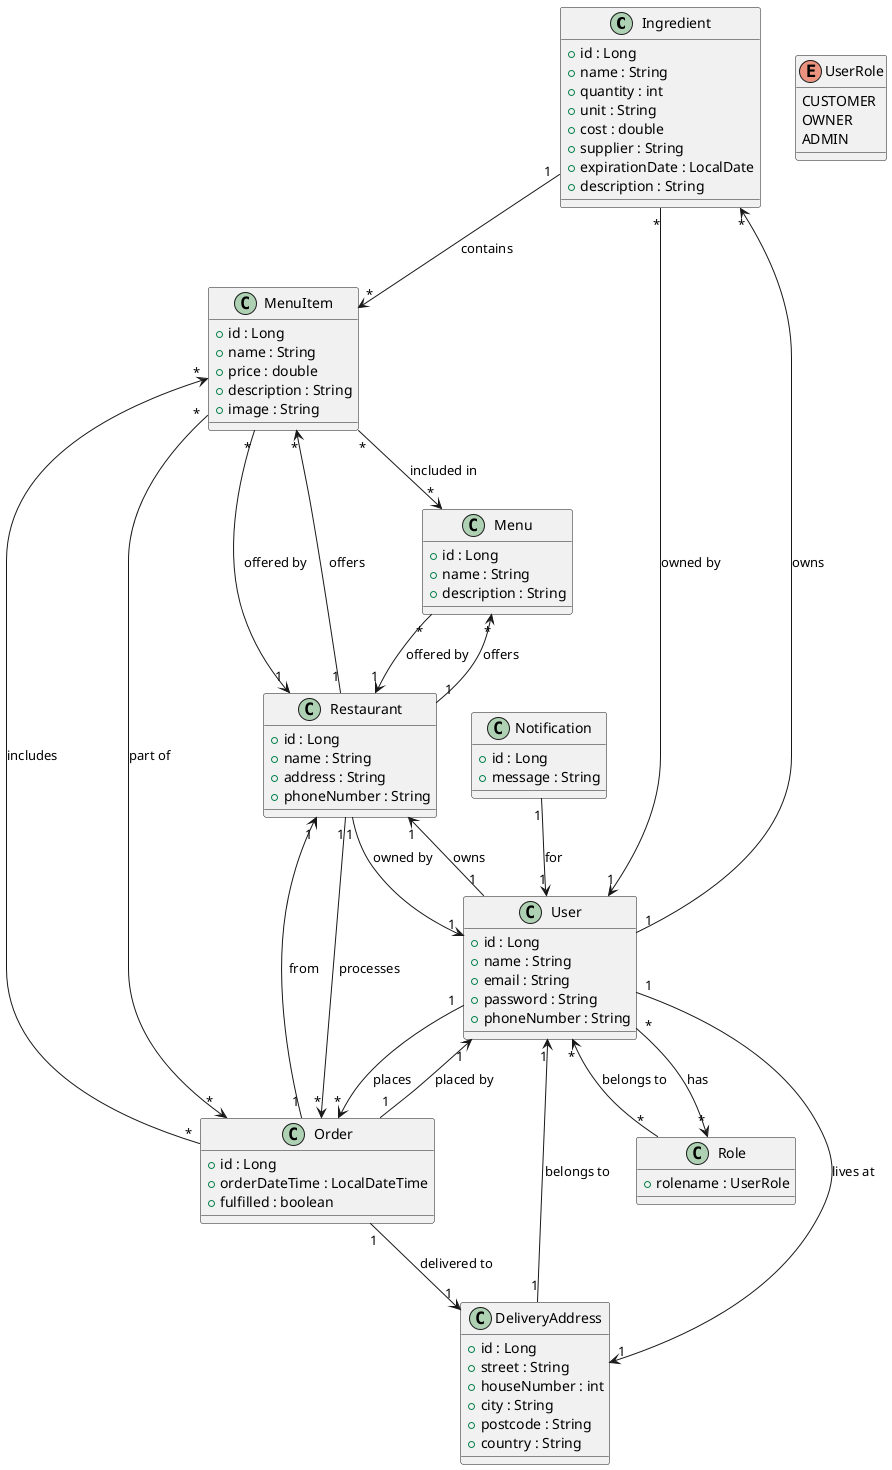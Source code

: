 @startuml

class Ingredient {
  +id : Long
  +name : String
  +quantity : int
  +unit : String
  +cost : double
  +supplier : String
  +expirationDate : LocalDate
  +description : String
}

class MenuItem {
  +id : Long
  +name : String
  +price : double
  +description : String
  +image : String
}

class Menu {
  +id : Long
  +name : String
  +description : String
}

class Order {
  +id : Long
  +orderDateTime : LocalDateTime
  +fulfilled : boolean
}

class Restaurant {
  +id : Long
  +name : String
  +address : String
  +phoneNumber : String
}

class User {
  +id : Long
  +name : String
  +email : String
  +password : String
  +phoneNumber : String
}


class DeliveryAddress {
  +id : Long
  +street : String
  +houseNumber : int
  +city : String
  +postcode : String
  +country : String
}

class Notification {
  +id : Long
  +message : String
}

enum UserRole {
  CUSTOMER
  OWNER
  ADMIN
}

class Role {
  +rolename : UserRole
}

Ingredient "1" --> "*" MenuItem : contains
MenuItem "*" --> "*" Menu : included in
MenuItem "*" --> "*" Order : part of
MenuItem "*" --> "1" Restaurant : offered by
Menu "*" --> "1" Restaurant : offered by
Restaurant "1" --> "1" User : owned by
Restaurant "1" --> "*" Menu : offers
Restaurant "1" --> "*" Order : processes
Restaurant "1" --> "*" MenuItem : offers
Ingredient "*" --> "1" User : owned by
User "*" --> "*" Role : has
Role "*" --> "*" User : belongs to
User "1" --> "*" Order : places
User "1" --> "1" DeliveryAddress : lives at
User "1" --> "1" Restaurant : owns
User "1" --> "*" Ingredient : owns
Order "1" --> "1" User : placed by
Order "1" --> "1" Restaurant : from
Order "1" --> "1" DeliveryAddress : delivered to
Order "*" --> "*" MenuItem : includes
DeliveryAddress "1" --> "1" User : belongs to
Notification "1" --> "1" User : for

@enduml
